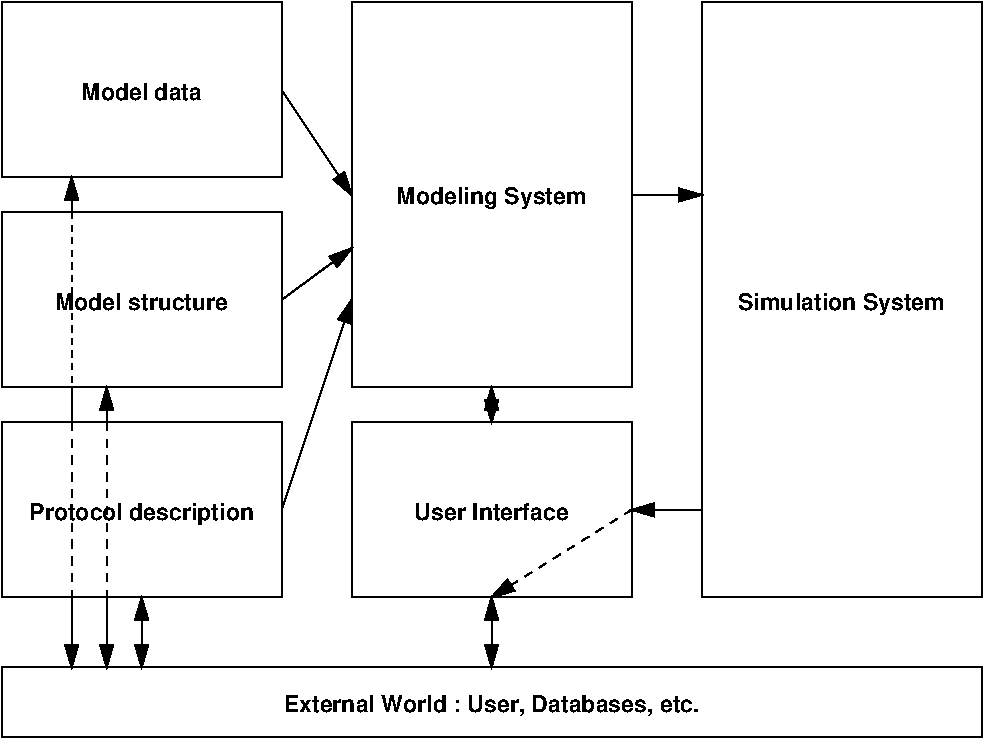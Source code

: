 #FIG 3.2
Landscape
Center
Metric
A4      
100.00
Single
-2
1200 2
2 3 0 1 0 7 999 0 20 0.000 0 0 -1 0 0 5
	 0 1250 0 0 2000 0 2000 1250 0 1250
2 3 0 1 0 7 998 0 20 0.000 0 0 -1 0 0 5
	 0 2750 0 1500 2000 1500 2000 2750 0 2750
2 3 0 1 0 7 997 0 20 0.000 0 0 -1 0 0 5
	 0 4250 0 3000 2000 3000 2000 4250 0 4250
2 3 0 1 0 7 993 0 20 0.000 0 0 -1 0 0 5
	 2500 2750 2500 0 4500 0 4500 2750 2500 2750
2 3 0 1 0 7 992 0 20 0.000 0 0 -1 0 0 5
	 2500 4250 2500 3000 4500 3000 4500 4250 2500 4250
2 3 0 1 0 7 991 0 20 0.000 0 0 -1 0 0 5
	 5000 4250 5000 0 7000 0 7000 4250 5000 4250
2 3 0 1 0 7 986 0 20 0.000 0 0 -1 0 0 5
	 0 5250 0 4750 7000 4750 7000 5250 0 5250
2 1 0 1 0 0 984 0 -1 0.000 0 0 -1 0 0 2
	 4500 3625 5000 3625
2 1 0 1 0 0 983 0 -1 0.000 0 0 -1 0 0 2
	 4500 1375 5000 1375
2 1 0 1 0 0 982 0 -1 0.000 0 0 -1 0 0 2
	 3500 2750 3500 3000
2 1 0 1 0 0 981 0 -1 0.000 0 0 -1 0 0 2
	 2000 625 2500 1375
2 1 0 1 0 0 980 0 -1 0.000 0 0 -1 0 0 2
	 2000 2125 2500 1756
2 1 0 1 0 0 979 0 -1 0.000 0 0 -1 0 0 2
	 2000 3625 2500 2125
2 3 0 1 0 0 978 0 20 0.000 0 0 -1 0 0 4
	 2500 1375 2449 1213 2371 1266 2500 1375
2 3 0 1 0 0 977 0 20 0.000 0 0 -1 0 0 4
	 2397 1890 2500 1756 2342 1815 2397 1890
2 3 0 1 0 0 976 0 20 0.000 0 0 -1 0 0 4
	 2493 2294 2500 2125 2404 2264 2493 2294
2 3 0 1 0 0 975 0 20 0.000 0 0 -1 0 0 4
	 3453 2912 3547 2912 3500 2750 3453 2912
2 3 0 1 0 0 974 0 20 0.000 0 0 -1 0 0 4
	 3500 3000 3547 2837 3453 2837 3500 3000
2 3 0 1 0 0 973 0 20 0.000 0 0 -1 0 0 4
	 4662 3672 4662 3578 4500 3625 4662 3672
2 3 0 1 0 0 972 0 20 0.000 0 0 -1 0 0 4
	 4837 1422 5000 1375 4837 1328 4837 1422
2 1 0 1 0 0 971 0 -1 0.000 0 0 -1 0 0 2
	 1000 4250 1000 4750
2 1 0 1 0 0 970 0 -1 0.000 0 0 -1 0 0 2
	 3500 4250 3500 4750
2 1 1 1 0 0 969 0 -1 4.000 0 0 -1 0 0 2
	 4500 3625 3500 4250
2 3 0 1 0 0 968 0 20 0.000 0 0 -1 0 0 4
	 953 4412 1047 4412 1000 4250 953 4412
2 3 0 1 0 0 967 0 20 0.000 0 0 -1 0 0 4
	 1000 4750 1047 4587 953 4587 1000 4750
2 3 0 1 0 0 966 0 20 0.000 0 0 -1 0 0 4
	 3500 4750 3547 4587 3453 4587 3500 4750
2 3 0 1 0 0 965 0 20 0.000 0 0 -1 0 0 4
	 3500 4250 3662 4203 3613 4124 3500 4250
2 3 0 1 0 0 964 0 20 0.000 0 0 -1 0 0 4
	 3453 4412 3547 4412 3500 4250 3453 4412
2 1 0 1 0 0 963 0 -1 0.000 0 0 -1 0 0 2
	 750 2750 750 3000
2 1 1 1 0 0 962 0 -1 4.000 0 0 -1 0 0 2
	 750 3000 750 4250
2 1 0 1 0 0 961 0 -1 0.000 0 0 -1 0 0 2
	 750 4250 750 4750
2 3 0 1 0 0 960 0 20 0.000 0 0 -1 0 0 4
	 703 2912 797 2912 750 2750 703 2912
2 3 0 1 0 0 959 0 20 0.000 0 0 -1 0 0 4
	 750 4750 797 4587 703 4587 750 4750
2 1 0 1 0 0 958 0 -1 0.000 0 0 -1 0 0 2
	 500 1250 500 1500
2 1 0 1 0 0 956 0 -1 0.000 0 0 -1 0 0 2
	 500 2750 500 3000
2 1 0 1 0 0 954 0 -1 0.000 0 0 -1 0 0 2
	 500 4250 500 4750
2 3 0 1 0 0 953 0 20 0.000 0 0 -1 0 0 4
	 453 1412 547 1412 500 1250 453 1412
2 3 0 1 0 0 952 0 20 0.000 0 0 -1 0 0 4
	 500 4750 547 4587 453 4587 500 4750
2 1 1 1 0 0 957 0 -1 3.000 0 0 -1 0 0 2
	 500 1500 500 2750
2 1 1 1 0 0 955 0 -1 4.000 0 0 -1 0 0 2
	 500 3000 500 4250
4 1 0 996 0 18 11 0.0000 4 120 840 1000 694 Model data\001
4 1 0 995 0 18 11 0.0000 4 120 1185 999 2194 Model structure\001
4 1 0 994 0 18 11 0.0000 4 150 1485 999 3694 Protocol description\001
4 1 0 988 0 18 11 0.0000 4 120 1050 3499 3694 User Interface\001
4 1 0 987 0 18 11 0.0000 4 150 1410 5999 2194 Simulation System\001
4 1 0 985 0 18 11 0.0000 4 150 2850 3500 5069 External World : User, Databases, etc.\001
4 1 0 990 0 18 11 0.0000 4 150 1305 3499 1440 Modeling System\001
